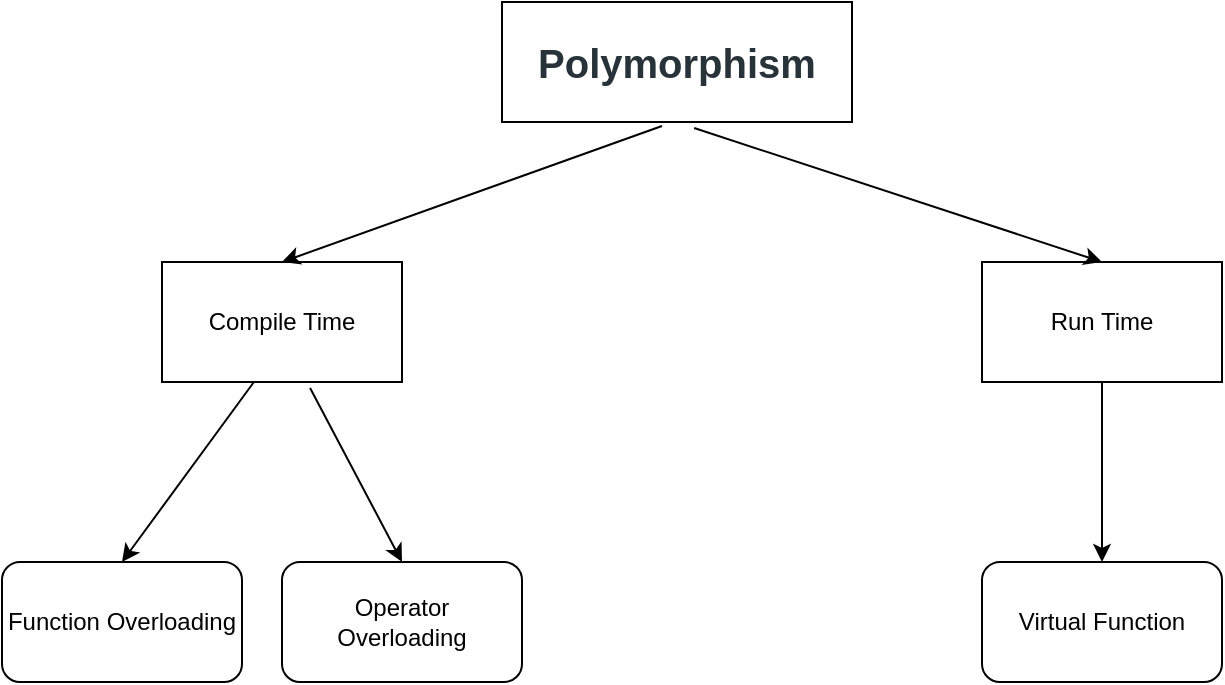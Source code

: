<mxfile version="14.4.9" type="github">
  <diagram id="N1nZuwe4dEsTJA2ugXbe" name="Page-1">
    <mxGraphModel dx="1422" dy="762" grid="1" gridSize="10" guides="1" tooltips="1" connect="1" arrows="1" fold="1" page="1" pageScale="1" pageWidth="850" pageHeight="1100" math="0" shadow="0">
      <root>
        <mxCell id="0" />
        <mxCell id="1" parent="0" />
        <mxCell id="bljcUaeu1qeNAfJ_IJkw-1" value="&lt;span style=&quot;color: rgb(39 , 50 , 57) ; font-family: , sans-serif ; font-weight: 600 ; text-align: left ; background-color: rgb(255 , 255 , 255)&quot;&gt;&lt;font style=&quot;font-size: 20px&quot;&gt;Polymorphism&lt;/font&gt;&lt;/span&gt;" style="rounded=0;whiteSpace=wrap;html=1;" vertex="1" parent="1">
          <mxGeometry x="320" y="90" width="175" height="60" as="geometry" />
        </mxCell>
        <mxCell id="bljcUaeu1qeNAfJ_IJkw-2" value="Compile Time" style="rounded=0;whiteSpace=wrap;html=1;" vertex="1" parent="1">
          <mxGeometry x="150" y="220" width="120" height="60" as="geometry" />
        </mxCell>
        <mxCell id="bljcUaeu1qeNAfJ_IJkw-3" value="Run Time" style="rounded=0;whiteSpace=wrap;html=1;" vertex="1" parent="1">
          <mxGeometry x="560" y="220" width="120" height="60" as="geometry" />
        </mxCell>
        <mxCell id="bljcUaeu1qeNAfJ_IJkw-4" value="Function Overloading" style="rounded=1;whiteSpace=wrap;html=1;" vertex="1" parent="1">
          <mxGeometry x="70" y="370" width="120" height="60" as="geometry" />
        </mxCell>
        <mxCell id="bljcUaeu1qeNAfJ_IJkw-5" value="Operator&lt;br&gt;Overloading" style="rounded=1;whiteSpace=wrap;html=1;" vertex="1" parent="1">
          <mxGeometry x="210" y="370" width="120" height="60" as="geometry" />
        </mxCell>
        <mxCell id="bljcUaeu1qeNAfJ_IJkw-7" value="Virtual Function" style="rounded=1;whiteSpace=wrap;html=1;" vertex="1" parent="1">
          <mxGeometry x="560" y="370" width="120" height="60" as="geometry" />
        </mxCell>
        <mxCell id="bljcUaeu1qeNAfJ_IJkw-13" value="" style="endArrow=classic;html=1;entryX=0.5;entryY=0;entryDx=0;entryDy=0;exitX=0.457;exitY=1.033;exitDx=0;exitDy=0;exitPerimeter=0;" edge="1" parent="1" source="bljcUaeu1qeNAfJ_IJkw-1" target="bljcUaeu1qeNAfJ_IJkw-2">
          <mxGeometry width="50" height="50" relative="1" as="geometry">
            <mxPoint x="220" y="200" as="sourcePoint" />
            <mxPoint x="270" y="150" as="targetPoint" />
          </mxGeometry>
        </mxCell>
        <mxCell id="bljcUaeu1qeNAfJ_IJkw-14" value="" style="endArrow=classic;html=1;entryX=0.5;entryY=0;entryDx=0;entryDy=0;exitX=0;exitY=0.5;exitDx=0;exitDy=0;" edge="1" parent="1" target="bljcUaeu1qeNAfJ_IJkw-4">
          <mxGeometry width="50" height="50" relative="1" as="geometry">
            <mxPoint x="195.96" y="280" as="sourcePoint" />
            <mxPoint x="70.0" y="381.02" as="targetPoint" />
          </mxGeometry>
        </mxCell>
        <mxCell id="bljcUaeu1qeNAfJ_IJkw-15" value="" style="endArrow=classic;html=1;exitX=0.617;exitY=1.05;exitDx=0;exitDy=0;entryX=0.5;entryY=0;entryDx=0;entryDy=0;exitPerimeter=0;" edge="1" parent="1" source="bljcUaeu1qeNAfJ_IJkw-2" target="bljcUaeu1qeNAfJ_IJkw-5">
          <mxGeometry width="50" height="50" relative="1" as="geometry">
            <mxPoint x="240" y="280" as="sourcePoint" />
            <mxPoint x="254.04" y="381" as="targetPoint" />
          </mxGeometry>
        </mxCell>
        <mxCell id="bljcUaeu1qeNAfJ_IJkw-17" value="" style="endArrow=classic;html=1;entryX=0.5;entryY=0;entryDx=0;entryDy=0;exitX=0.549;exitY=1.05;exitDx=0;exitDy=0;exitPerimeter=0;" edge="1" parent="1" source="bljcUaeu1qeNAfJ_IJkw-1" target="bljcUaeu1qeNAfJ_IJkw-3">
          <mxGeometry width="50" height="50" relative="1" as="geometry">
            <mxPoint x="510" y="170" as="sourcePoint" />
            <mxPoint x="450" y="350" as="targetPoint" />
          </mxGeometry>
        </mxCell>
        <mxCell id="bljcUaeu1qeNAfJ_IJkw-18" value="" style="endArrow=classic;html=1;" edge="1" parent="1" target="bljcUaeu1qeNAfJ_IJkw-7">
          <mxGeometry width="50" height="50" relative="1" as="geometry">
            <mxPoint x="620" y="280" as="sourcePoint" />
            <mxPoint x="450" y="350" as="targetPoint" />
            <Array as="points">
              <mxPoint x="620" y="280" />
            </Array>
          </mxGeometry>
        </mxCell>
      </root>
    </mxGraphModel>
  </diagram>
</mxfile>
